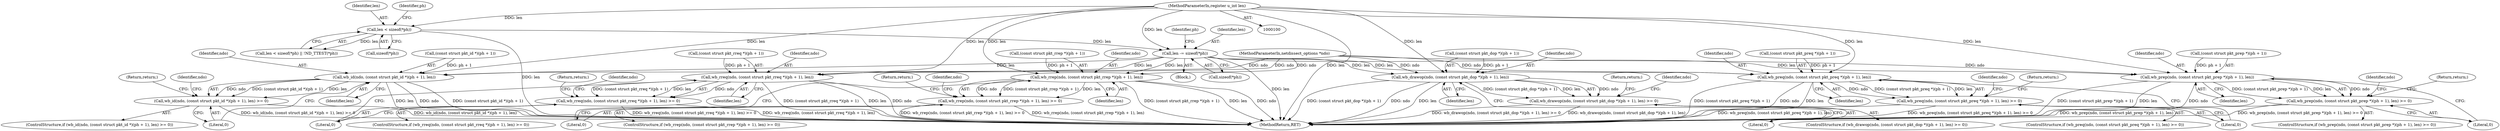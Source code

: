 digraph "0_tcpdump_cc356512f512e7fa423b3674db4bb31dbe40ffec_0@API" {
"1000130" [label="(Call,len -= sizeof(*ph))"];
"1000113" [label="(Call,len < sizeof(*ph))"];
"1000103" [label="(MethodParameterIn,register u_int len)"];
"1000157" [label="(Call,wb_id(ndo, (const struct pkt_id *)(ph + 1), len))"];
"1000156" [label="(Call,wb_id(ndo, (const struct pkt_id *)(ph + 1), len) >= 0)"];
"1000177" [label="(Call,wb_rreq(ndo, (const struct pkt_rreq *)(ph + 1), len))"];
"1000176" [label="(Call,wb_rreq(ndo, (const struct pkt_rreq *)(ph + 1), len) >= 0)"];
"1000197" [label="(Call,wb_rrep(ndo, (const struct pkt_rrep *)(ph + 1), len))"];
"1000196" [label="(Call,wb_rrep(ndo, (const struct pkt_rrep *)(ph + 1), len) >= 0)"];
"1000217" [label="(Call,wb_drawop(ndo, (const struct pkt_dop *)(ph + 1), len))"];
"1000216" [label="(Call,wb_drawop(ndo, (const struct pkt_dop *)(ph + 1), len) >= 0)"];
"1000237" [label="(Call,wb_preq(ndo, (const struct pkt_preq *)(ph + 1), len))"];
"1000236" [label="(Call,wb_preq(ndo, (const struct pkt_preq *)(ph + 1), len) >= 0)"];
"1000257" [label="(Call,wb_prep(ndo, (const struct pkt_prep *)(ph + 1), len))"];
"1000256" [label="(Call,wb_prep(ndo, (const struct pkt_prep *)(ph + 1), len) >= 0)"];
"1000204" [label="(Identifier,len)"];
"1000197" [label="(Call,wb_rrep(ndo, (const struct pkt_rrep *)(ph + 1), len))"];
"1000225" [label="(Literal,0)"];
"1000164" [label="(Identifier,len)"];
"1000238" [label="(Identifier,ndo)"];
"1000257" [label="(Call,wb_prep(ndo, (const struct pkt_prep *)(ph + 1), len))"];
"1000159" [label="(Call,(const struct pkt_id *)(ph + 1))"];
"1000165" [label="(Literal,0)"];
"1000104" [label="(Block,)"];
"1000284" [label="(MethodReturn,RET)"];
"1000217" [label="(Call,wb_drawop(ndo, (const struct pkt_dop *)(ph + 1), len))"];
"1000229" [label="(Identifier,ndo)"];
"1000155" [label="(ControlStructure,if (wb_id(ndo, (const struct pkt_id *)(ph + 1), len) >= 0))"];
"1000239" [label="(Call,(const struct pkt_preq *)(ph + 1))"];
"1000195" [label="(ControlStructure,if (wb_rrep(ndo, (const struct pkt_rrep *)(ph + 1), len) >= 0))"];
"1000244" [label="(Identifier,len)"];
"1000258" [label="(Identifier,ndo)"];
"1000216" [label="(Call,wb_drawop(ndo, (const struct pkt_dop *)(ph + 1), len) >= 0)"];
"1000219" [label="(Call,(const struct pkt_dop *)(ph + 1))"];
"1000255" [label="(ControlStructure,if (wb_prep(ndo, (const struct pkt_prep *)(ph + 1), len) >= 0))"];
"1000218" [label="(Identifier,ndo)"];
"1000245" [label="(Literal,0)"];
"1000156" [label="(Call,wb_id(ndo, (const struct pkt_id *)(ph + 1), len) >= 0)"];
"1000157" [label="(Call,wb_id(ndo, (const struct pkt_id *)(ph + 1), len))"];
"1000177" [label="(Call,wb_rreq(ndo, (const struct pkt_rreq *)(ph + 1), len))"];
"1000176" [label="(Call,wb_rreq(ndo, (const struct pkt_rreq *)(ph + 1), len) >= 0)"];
"1000198" [label="(Identifier,ndo)"];
"1000236" [label="(Call,wb_preq(ndo, (const struct pkt_preq *)(ph + 1), len) >= 0)"];
"1000179" [label="(Call,(const struct pkt_rreq *)(ph + 1))"];
"1000269" [label="(Identifier,ndo)"];
"1000112" [label="(Call,len < sizeof(*ph) || !ND_TTEST(*ph))"];
"1000114" [label="(Identifier,len)"];
"1000224" [label="(Identifier,len)"];
"1000158" [label="(Identifier,ndo)"];
"1000265" [label="(Literal,0)"];
"1000189" [label="(Identifier,ndo)"];
"1000246" [label="(Return,return;)"];
"1000209" [label="(Identifier,ndo)"];
"1000205" [label="(Literal,0)"];
"1000249" [label="(Identifier,ndo)"];
"1000103" [label="(MethodParameterIn,register u_int len)"];
"1000199" [label="(Call,(const struct pkt_rrep *)(ph + 1))"];
"1000235" [label="(ControlStructure,if (wb_preq(ndo, (const struct pkt_preq *)(ph + 1), len) >= 0))"];
"1000184" [label="(Identifier,len)"];
"1000113" [label="(Call,len < sizeof(*ph))"];
"1000226" [label="(Return,return;)"];
"1000178" [label="(Identifier,ndo)"];
"1000185" [label="(Literal,0)"];
"1000256" [label="(Call,wb_prep(ndo, (const struct pkt_prep *)(ph + 1), len) >= 0)"];
"1000264" [label="(Identifier,len)"];
"1000259" [label="(Call,(const struct pkt_prep *)(ph + 1))"];
"1000130" [label="(Call,len -= sizeof(*ph))"];
"1000169" [label="(Identifier,ndo)"];
"1000131" [label="(Identifier,len)"];
"1000237" [label="(Call,wb_preq(ndo, (const struct pkt_preq *)(ph + 1), len))"];
"1000121" [label="(Identifier,ph)"];
"1000115" [label="(Call,sizeof(*ph))"];
"1000132" [label="(Call,sizeof(*ph))"];
"1000206" [label="(Return,return;)"];
"1000266" [label="(Return,return;)"];
"1000215" [label="(ControlStructure,if (wb_drawop(ndo, (const struct pkt_dop *)(ph + 1), len) >= 0))"];
"1000186" [label="(Return,return;)"];
"1000101" [label="(MethodParameterIn,netdissect_options *ndo)"];
"1000175" [label="(ControlStructure,if (wb_rreq(ndo, (const struct pkt_rreq *)(ph + 1), len) >= 0))"];
"1000166" [label="(Return,return;)"];
"1000137" [label="(Identifier,ph)"];
"1000196" [label="(Call,wb_rrep(ndo, (const struct pkt_rrep *)(ph + 1), len) >= 0)"];
"1000130" -> "1000104"  [label="AST: "];
"1000130" -> "1000132"  [label="CFG: "];
"1000131" -> "1000130"  [label="AST: "];
"1000132" -> "1000130"  [label="AST: "];
"1000137" -> "1000130"  [label="CFG: "];
"1000130" -> "1000284"  [label="DDG: len"];
"1000113" -> "1000130"  [label="DDG: len"];
"1000103" -> "1000130"  [label="DDG: len"];
"1000130" -> "1000157"  [label="DDG: len"];
"1000130" -> "1000177"  [label="DDG: len"];
"1000130" -> "1000197"  [label="DDG: len"];
"1000130" -> "1000217"  [label="DDG: len"];
"1000130" -> "1000237"  [label="DDG: len"];
"1000130" -> "1000257"  [label="DDG: len"];
"1000113" -> "1000112"  [label="AST: "];
"1000113" -> "1000115"  [label="CFG: "];
"1000114" -> "1000113"  [label="AST: "];
"1000115" -> "1000113"  [label="AST: "];
"1000121" -> "1000113"  [label="CFG: "];
"1000112" -> "1000113"  [label="CFG: "];
"1000113" -> "1000284"  [label="DDG: len"];
"1000113" -> "1000112"  [label="DDG: len"];
"1000103" -> "1000113"  [label="DDG: len"];
"1000103" -> "1000100"  [label="AST: "];
"1000103" -> "1000284"  [label="DDG: len"];
"1000103" -> "1000157"  [label="DDG: len"];
"1000103" -> "1000177"  [label="DDG: len"];
"1000103" -> "1000197"  [label="DDG: len"];
"1000103" -> "1000217"  [label="DDG: len"];
"1000103" -> "1000237"  [label="DDG: len"];
"1000103" -> "1000257"  [label="DDG: len"];
"1000157" -> "1000156"  [label="AST: "];
"1000157" -> "1000164"  [label="CFG: "];
"1000158" -> "1000157"  [label="AST: "];
"1000159" -> "1000157"  [label="AST: "];
"1000164" -> "1000157"  [label="AST: "];
"1000165" -> "1000157"  [label="CFG: "];
"1000157" -> "1000284"  [label="DDG: (const struct pkt_id *)(ph + 1)"];
"1000157" -> "1000284"  [label="DDG: len"];
"1000157" -> "1000284"  [label="DDG: ndo"];
"1000157" -> "1000156"  [label="DDG: ndo"];
"1000157" -> "1000156"  [label="DDG: (const struct pkt_id *)(ph + 1)"];
"1000157" -> "1000156"  [label="DDG: len"];
"1000101" -> "1000157"  [label="DDG: ndo"];
"1000159" -> "1000157"  [label="DDG: ph + 1"];
"1000156" -> "1000155"  [label="AST: "];
"1000156" -> "1000165"  [label="CFG: "];
"1000165" -> "1000156"  [label="AST: "];
"1000166" -> "1000156"  [label="CFG: "];
"1000169" -> "1000156"  [label="CFG: "];
"1000156" -> "1000284"  [label="DDG: wb_id(ndo, (const struct pkt_id *)(ph + 1), len)"];
"1000156" -> "1000284"  [label="DDG: wb_id(ndo, (const struct pkt_id *)(ph + 1), len) >= 0"];
"1000177" -> "1000176"  [label="AST: "];
"1000177" -> "1000184"  [label="CFG: "];
"1000178" -> "1000177"  [label="AST: "];
"1000179" -> "1000177"  [label="AST: "];
"1000184" -> "1000177"  [label="AST: "];
"1000185" -> "1000177"  [label="CFG: "];
"1000177" -> "1000284"  [label="DDG: (const struct pkt_rreq *)(ph + 1)"];
"1000177" -> "1000284"  [label="DDG: len"];
"1000177" -> "1000284"  [label="DDG: ndo"];
"1000177" -> "1000176"  [label="DDG: ndo"];
"1000177" -> "1000176"  [label="DDG: (const struct pkt_rreq *)(ph + 1)"];
"1000177" -> "1000176"  [label="DDG: len"];
"1000101" -> "1000177"  [label="DDG: ndo"];
"1000179" -> "1000177"  [label="DDG: ph + 1"];
"1000176" -> "1000175"  [label="AST: "];
"1000176" -> "1000185"  [label="CFG: "];
"1000185" -> "1000176"  [label="AST: "];
"1000186" -> "1000176"  [label="CFG: "];
"1000189" -> "1000176"  [label="CFG: "];
"1000176" -> "1000284"  [label="DDG: wb_rreq(ndo, (const struct pkt_rreq *)(ph + 1), len) >= 0"];
"1000176" -> "1000284"  [label="DDG: wb_rreq(ndo, (const struct pkt_rreq *)(ph + 1), len)"];
"1000197" -> "1000196"  [label="AST: "];
"1000197" -> "1000204"  [label="CFG: "];
"1000198" -> "1000197"  [label="AST: "];
"1000199" -> "1000197"  [label="AST: "];
"1000204" -> "1000197"  [label="AST: "];
"1000205" -> "1000197"  [label="CFG: "];
"1000197" -> "1000284"  [label="DDG: (const struct pkt_rrep *)(ph + 1)"];
"1000197" -> "1000284"  [label="DDG: len"];
"1000197" -> "1000284"  [label="DDG: ndo"];
"1000197" -> "1000196"  [label="DDG: ndo"];
"1000197" -> "1000196"  [label="DDG: (const struct pkt_rrep *)(ph + 1)"];
"1000197" -> "1000196"  [label="DDG: len"];
"1000101" -> "1000197"  [label="DDG: ndo"];
"1000199" -> "1000197"  [label="DDG: ph + 1"];
"1000196" -> "1000195"  [label="AST: "];
"1000196" -> "1000205"  [label="CFG: "];
"1000205" -> "1000196"  [label="AST: "];
"1000206" -> "1000196"  [label="CFG: "];
"1000209" -> "1000196"  [label="CFG: "];
"1000196" -> "1000284"  [label="DDG: wb_rrep(ndo, (const struct pkt_rrep *)(ph + 1), len)"];
"1000196" -> "1000284"  [label="DDG: wb_rrep(ndo, (const struct pkt_rrep *)(ph + 1), len) >= 0"];
"1000217" -> "1000216"  [label="AST: "];
"1000217" -> "1000224"  [label="CFG: "];
"1000218" -> "1000217"  [label="AST: "];
"1000219" -> "1000217"  [label="AST: "];
"1000224" -> "1000217"  [label="AST: "];
"1000225" -> "1000217"  [label="CFG: "];
"1000217" -> "1000284"  [label="DDG: (const struct pkt_dop *)(ph + 1)"];
"1000217" -> "1000284"  [label="DDG: ndo"];
"1000217" -> "1000284"  [label="DDG: len"];
"1000217" -> "1000216"  [label="DDG: ndo"];
"1000217" -> "1000216"  [label="DDG: (const struct pkt_dop *)(ph + 1)"];
"1000217" -> "1000216"  [label="DDG: len"];
"1000101" -> "1000217"  [label="DDG: ndo"];
"1000219" -> "1000217"  [label="DDG: ph + 1"];
"1000216" -> "1000215"  [label="AST: "];
"1000216" -> "1000225"  [label="CFG: "];
"1000225" -> "1000216"  [label="AST: "];
"1000226" -> "1000216"  [label="CFG: "];
"1000229" -> "1000216"  [label="CFG: "];
"1000216" -> "1000284"  [label="DDG: wb_drawop(ndo, (const struct pkt_dop *)(ph + 1), len) >= 0"];
"1000216" -> "1000284"  [label="DDG: wb_drawop(ndo, (const struct pkt_dop *)(ph + 1), len)"];
"1000237" -> "1000236"  [label="AST: "];
"1000237" -> "1000244"  [label="CFG: "];
"1000238" -> "1000237"  [label="AST: "];
"1000239" -> "1000237"  [label="AST: "];
"1000244" -> "1000237"  [label="AST: "];
"1000245" -> "1000237"  [label="CFG: "];
"1000237" -> "1000284"  [label="DDG: (const struct pkt_preq *)(ph + 1)"];
"1000237" -> "1000284"  [label="DDG: ndo"];
"1000237" -> "1000284"  [label="DDG: len"];
"1000237" -> "1000236"  [label="DDG: ndo"];
"1000237" -> "1000236"  [label="DDG: (const struct pkt_preq *)(ph + 1)"];
"1000237" -> "1000236"  [label="DDG: len"];
"1000101" -> "1000237"  [label="DDG: ndo"];
"1000239" -> "1000237"  [label="DDG: ph + 1"];
"1000236" -> "1000235"  [label="AST: "];
"1000236" -> "1000245"  [label="CFG: "];
"1000245" -> "1000236"  [label="AST: "];
"1000246" -> "1000236"  [label="CFG: "];
"1000249" -> "1000236"  [label="CFG: "];
"1000236" -> "1000284"  [label="DDG: wb_preq(ndo, (const struct pkt_preq *)(ph + 1), len)"];
"1000236" -> "1000284"  [label="DDG: wb_preq(ndo, (const struct pkt_preq *)(ph + 1), len) >= 0"];
"1000257" -> "1000256"  [label="AST: "];
"1000257" -> "1000264"  [label="CFG: "];
"1000258" -> "1000257"  [label="AST: "];
"1000259" -> "1000257"  [label="AST: "];
"1000264" -> "1000257"  [label="AST: "];
"1000265" -> "1000257"  [label="CFG: "];
"1000257" -> "1000284"  [label="DDG: (const struct pkt_prep *)(ph + 1)"];
"1000257" -> "1000284"  [label="DDG: len"];
"1000257" -> "1000284"  [label="DDG: ndo"];
"1000257" -> "1000256"  [label="DDG: ndo"];
"1000257" -> "1000256"  [label="DDG: (const struct pkt_prep *)(ph + 1)"];
"1000257" -> "1000256"  [label="DDG: len"];
"1000101" -> "1000257"  [label="DDG: ndo"];
"1000259" -> "1000257"  [label="DDG: ph + 1"];
"1000256" -> "1000255"  [label="AST: "];
"1000256" -> "1000265"  [label="CFG: "];
"1000265" -> "1000256"  [label="AST: "];
"1000266" -> "1000256"  [label="CFG: "];
"1000269" -> "1000256"  [label="CFG: "];
"1000256" -> "1000284"  [label="DDG: wb_prep(ndo, (const struct pkt_prep *)(ph + 1), len)"];
"1000256" -> "1000284"  [label="DDG: wb_prep(ndo, (const struct pkt_prep *)(ph + 1), len) >= 0"];
}
